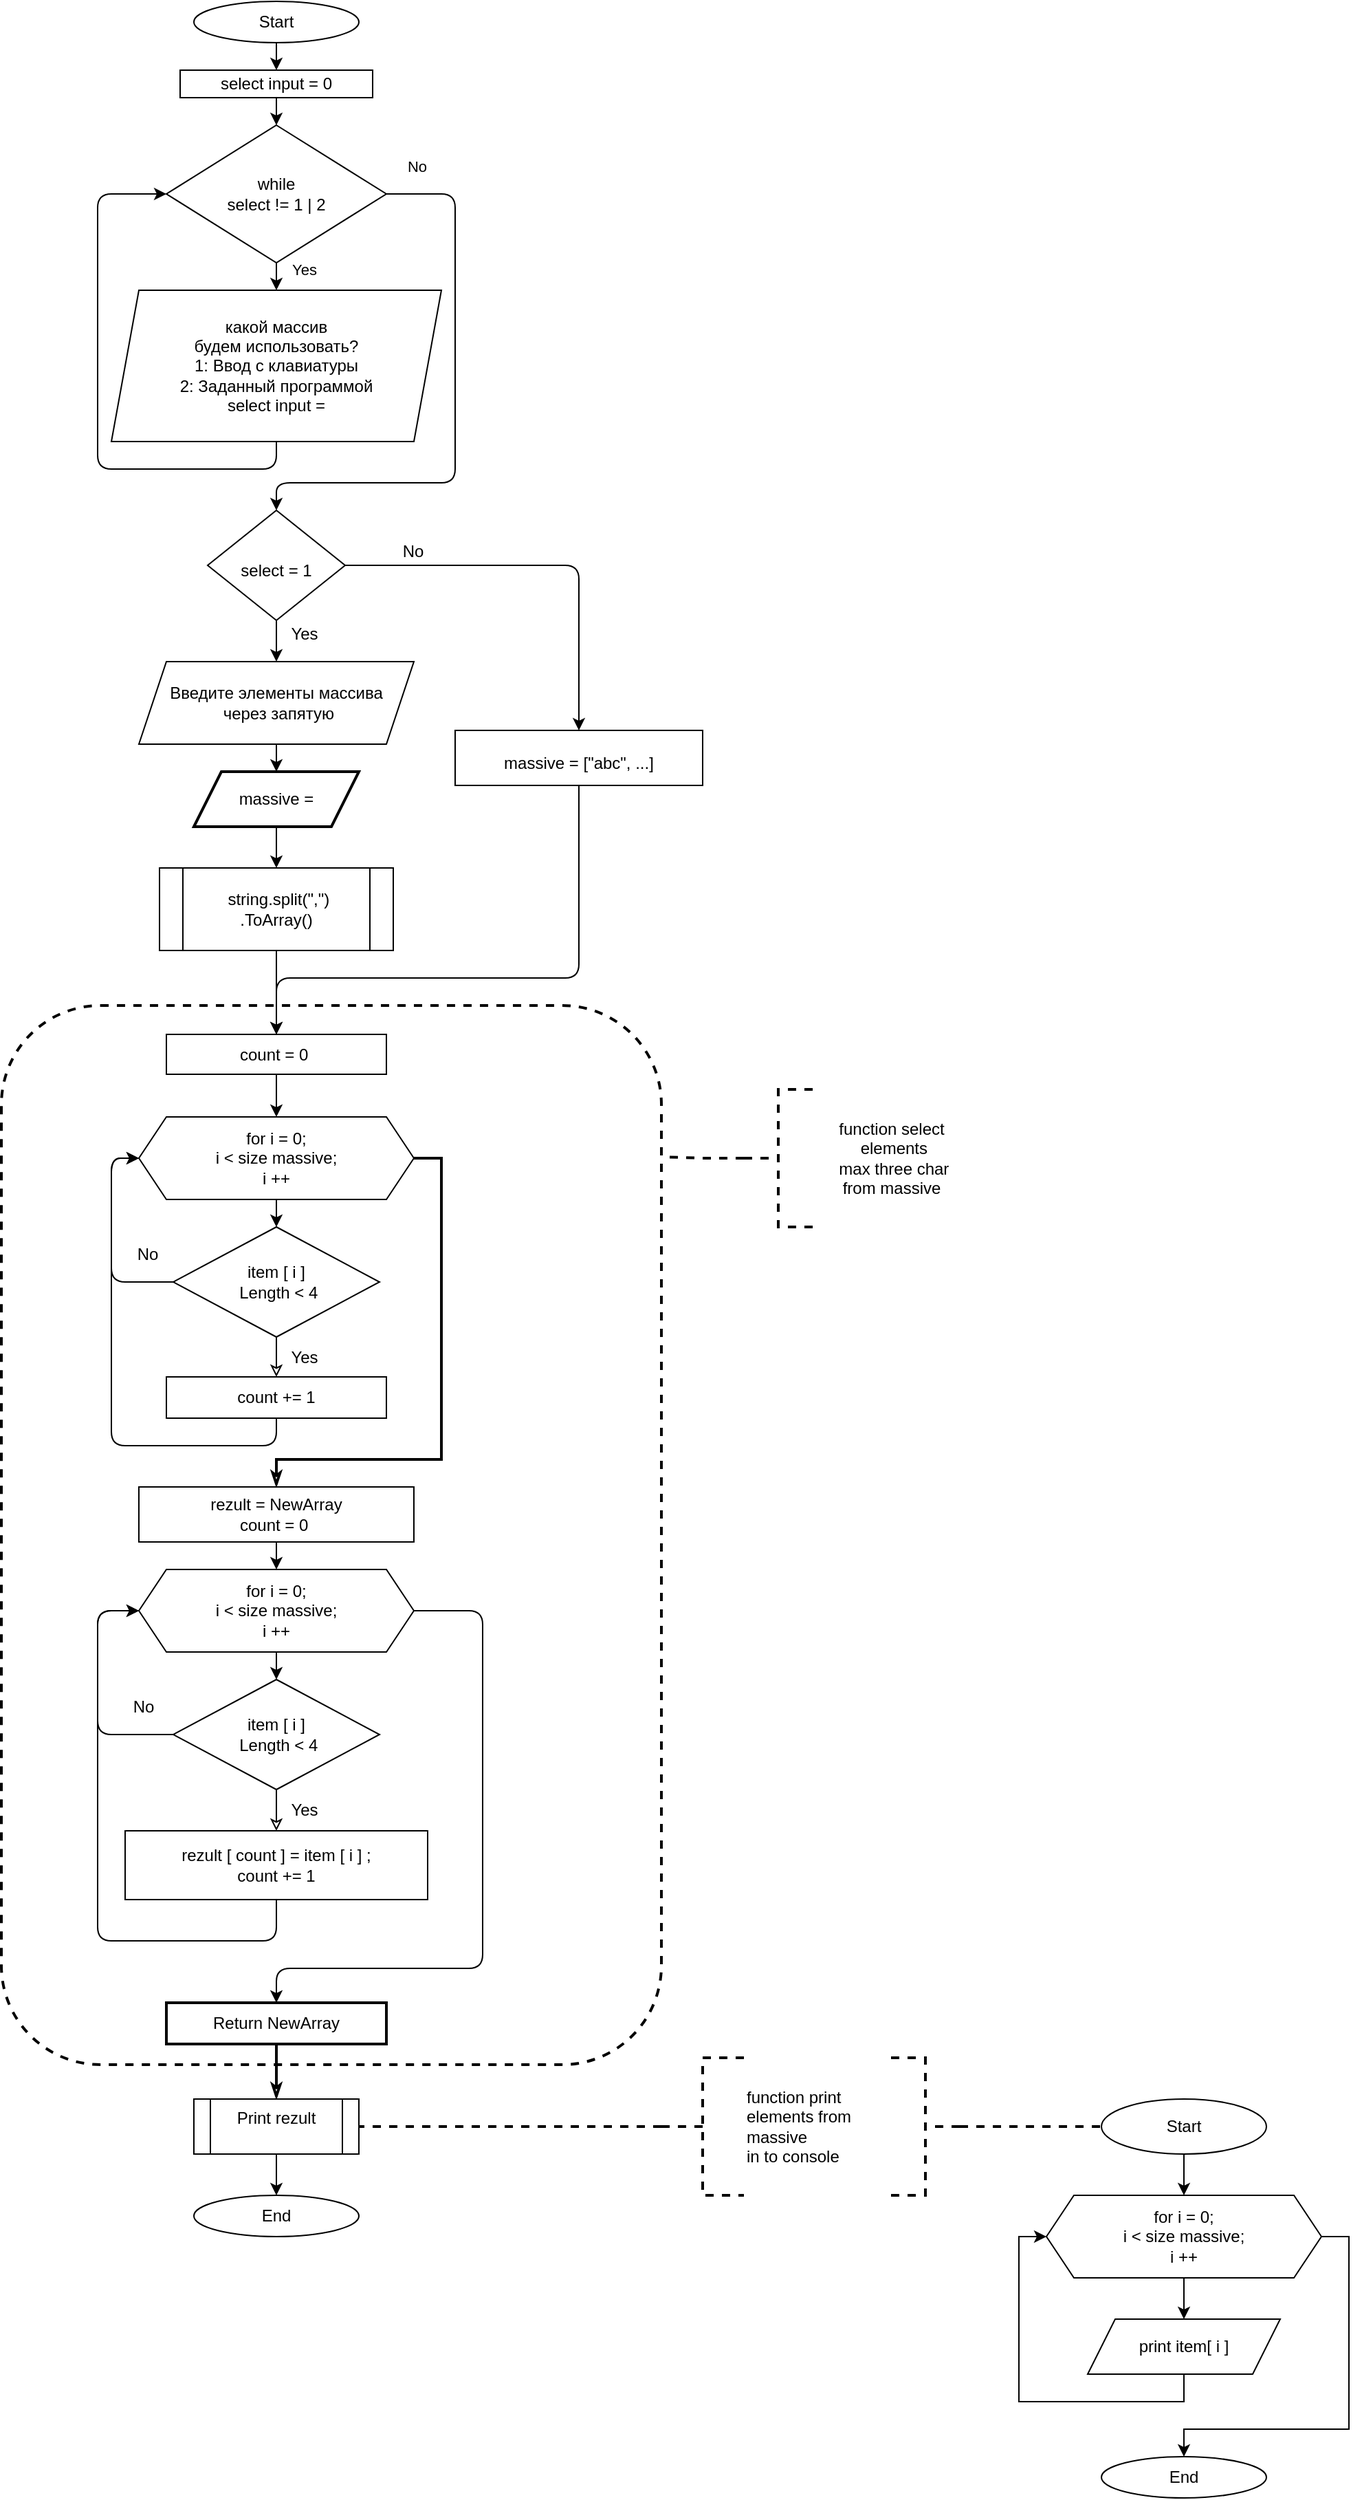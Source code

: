<mxfile>
    <diagram id="CgLSC6A_80A0bIQbenY6" name="Page-1">
        <mxGraphModel dx="381" dy="905" grid="0" gridSize="10" guides="0" tooltips="0" connect="1" arrows="1" fold="1" page="0" pageScale="1" pageWidth="1654" pageHeight="1169" math="0" shadow="0">
            <root>
                <mxCell id="0"/>
                <mxCell id="1" parent="0"/>
                <mxCell id="4" value="" style="edgeStyle=none;html=1;" parent="1" source="2" target="3" edge="1">
                    <mxGeometry relative="1" as="geometry"/>
                </mxCell>
                <mxCell id="2" value="Start" style="ellipse;whiteSpace=wrap;html=1;" parent="1" vertex="1">
                    <mxGeometry x="270" y="-50" width="120" height="30" as="geometry"/>
                </mxCell>
                <mxCell id="7" value="" style="edgeStyle=none;html=1;" parent="1" source="3" target="6" edge="1">
                    <mxGeometry relative="1" as="geometry"/>
                </mxCell>
                <mxCell id="3" value="select input = 0" style="whiteSpace=wrap;html=1;" parent="1" vertex="1">
                    <mxGeometry x="260" width="140" height="20" as="geometry"/>
                </mxCell>
                <mxCell id="9" value="Yes" style="edgeStyle=none;html=1;entryX=0.5;entryY=0;entryDx=0;entryDy=0;" parent="1" source="6" target="8" edge="1">
                    <mxGeometry x="-0.5" y="20" relative="1" as="geometry">
                        <Array as="points">
                            <mxPoint x="330" y="160"/>
                        </Array>
                        <mxPoint as="offset"/>
                    </mxGeometry>
                </mxCell>
                <mxCell id="12" value="No" style="edgeStyle=none;html=1;entryX=0.5;entryY=0;entryDx=0;entryDy=0;" parent="1" source="6" target="17" edge="1">
                    <mxGeometry x="-0.895" y="20" relative="1" as="geometry">
                        <mxPoint x="331.135" y="350.214" as="targetPoint"/>
                        <Array as="points">
                            <mxPoint x="460" y="90"/>
                            <mxPoint x="460" y="300"/>
                            <mxPoint x="330" y="300"/>
                            <mxPoint x="330" y="320"/>
                        </Array>
                        <mxPoint as="offset"/>
                    </mxGeometry>
                </mxCell>
                <mxCell id="6" value="while&lt;br&gt;select != 1 | 2" style="rhombus;whiteSpace=wrap;html=1;" parent="1" vertex="1">
                    <mxGeometry x="250" y="40" width="160" height="100" as="geometry"/>
                </mxCell>
                <mxCell id="15" style="edgeStyle=none;html=1;entryX=0;entryY=0.5;entryDx=0;entryDy=0;" parent="1" source="8" target="6" edge="1">
                    <mxGeometry relative="1" as="geometry">
                        <Array as="points">
                            <mxPoint x="330" y="270"/>
                            <mxPoint x="330" y="290"/>
                            <mxPoint x="200" y="290"/>
                            <mxPoint x="200" y="90"/>
                        </Array>
                    </mxGeometry>
                </mxCell>
                <mxCell id="8" value="какой массив &lt;br&gt;будем использовать?&lt;br&gt;1: Ввод с клавиатуры&lt;br&gt;2: Заданный программой&lt;br&gt;select input =" style="shape=parallelogram;perimeter=parallelogramPerimeter;whiteSpace=wrap;html=1;fixedSize=1;" parent="1" vertex="1">
                    <mxGeometry x="210" y="160" width="240" height="110" as="geometry"/>
                </mxCell>
                <mxCell id="19" value="Yes" style="edgeStyle=none;html=1;fontSize=12;" parent="1" source="17" target="20" edge="1">
                    <mxGeometry x="-0.333" y="20" relative="1" as="geometry">
                        <mxPoint x="330" y="430" as="targetPoint"/>
                        <mxPoint as="offset"/>
                    </mxGeometry>
                </mxCell>
                <mxCell id="22" value="No" style="edgeStyle=none;html=1;fontSize=12;" parent="1" source="17" target="21" edge="1">
                    <mxGeometry x="-0.667" y="10" relative="1" as="geometry">
                        <Array as="points">
                            <mxPoint x="550" y="360"/>
                        </Array>
                        <mxPoint as="offset"/>
                    </mxGeometry>
                </mxCell>
                <mxCell id="17" value="&lt;font style=&quot;font-size: 12px&quot;&gt;select = 1&lt;/font&gt;" style="rhombus;whiteSpace=wrap;html=1;fontSize=20;" parent="1" vertex="1">
                    <mxGeometry x="280" y="320" width="100" height="80" as="geometry"/>
                </mxCell>
                <mxCell id="26" value="" style="edgeStyle=none;html=1;fontSize=12;entryX=0.5;entryY=0;entryDx=0;entryDy=0;" parent="1" source="20" target="K88zhTfSzGPeS8z7BmZC-89" edge="1">
                    <mxGeometry relative="1" as="geometry"/>
                </mxCell>
                <mxCell id="20" value="Введите элементы массива&lt;br&gt;&amp;nbsp;через запятую" style="shape=parallelogram;perimeter=parallelogramPerimeter;whiteSpace=wrap;html=1;fixedSize=1;fontSize=12;" parent="1" vertex="1">
                    <mxGeometry x="230" y="430" width="200" height="60" as="geometry"/>
                </mxCell>
                <mxCell id="31" style="edgeStyle=none;html=1;entryX=0.5;entryY=0;entryDx=0;entryDy=0;fontSize=12;" parent="1" source="21" target="K88zhTfSzGPeS8z7BmZC-101" edge="1">
                    <mxGeometry relative="1" as="geometry">
                        <Array as="points">
                            <mxPoint x="550" y="660"/>
                            <mxPoint x="330" y="660"/>
                        </Array>
                    </mxGeometry>
                </mxCell>
                <mxCell id="21" value="&lt;span style=&quot;font-size: 12px&quot;&gt;massive = [&quot;abc&quot;, ...]&lt;/span&gt;" style="whiteSpace=wrap;html=1;fontSize=20;" parent="1" vertex="1">
                    <mxGeometry x="460" y="480" width="180" height="40" as="geometry"/>
                </mxCell>
                <mxCell id="29" style="edgeStyle=none;html=1;exitX=0.5;exitY=1;exitDx=0;exitDy=0;fontSize=12;entryX=0.5;entryY=0;entryDx=0;entryDy=0;" parent="1" source="K88zhTfSzGPeS8z7BmZC-89" target="K88zhTfSzGPeS8z7BmZC-64" edge="1">
                    <mxGeometry relative="1" as="geometry">
                        <mxPoint x="330" y="690" as="targetPoint"/>
                        <mxPoint x="330" y="550" as="sourcePoint"/>
                    </mxGeometry>
                </mxCell>
                <mxCell id="K88zhTfSzGPeS8z7BmZC-90" style="edgeStyle=orthogonalEdgeStyle;rounded=0;orthogonalLoop=1;jettySize=auto;html=1;exitX=0.5;exitY=1;exitDx=0;exitDy=0;entryX=0.438;entryY=1.029;entryDx=0;entryDy=0;entryPerimeter=0;dashed=1;fontFamily=Helvetica;fontSize=12;fontColor=default;endArrow=none;endFill=0;strokeWidth=2;" parent="1" target="K88zhTfSzGPeS8z7BmZC-89" edge="1">
                    <mxGeometry relative="1" as="geometry">
                        <mxPoint x="330" y="550" as="sourcePoint"/>
                    </mxGeometry>
                </mxCell>
                <mxCell id="39" value="" style="edgeStyle=none;html=1;fontSize=12;exitX=0.5;exitY=1;exitDx=0;exitDy=0;" parent="1" source="QC7-dQoM_Bx-fPZ6owky-67" target="38" edge="1">
                    <mxGeometry relative="1" as="geometry">
                        <mxPoint x="340" y="1515" as="sourcePoint"/>
                    </mxGeometry>
                </mxCell>
                <mxCell id="36" value="rezult = NewArray&lt;br&gt;count = 0&amp;nbsp;" style="rounded=0;whiteSpace=wrap;html=1;fontSize=12;" parent="1" vertex="1">
                    <mxGeometry x="230" y="1030" width="200" height="40" as="geometry"/>
                </mxCell>
                <mxCell id="38" value="End" style="ellipse;whiteSpace=wrap;html=1;" parent="1" vertex="1">
                    <mxGeometry x="270" y="1545" width="120" height="30" as="geometry"/>
                </mxCell>
                <mxCell id="K88zhTfSzGPeS8z7BmZC-117" style="edgeStyle=orthogonalEdgeStyle;rounded=0;orthogonalLoop=1;jettySize=auto;html=1;entryX=1.006;entryY=0.143;entryDx=0;entryDy=0;entryPerimeter=0;dashed=1;fontFamily=Helvetica;fontSize=12;fontColor=default;endArrow=none;endFill=0;strokeWidth=2;" parent="1" source="41" target="59" edge="1">
                    <mxGeometry relative="1" as="geometry"/>
                </mxCell>
                <mxCell id="41" value="" style="strokeWidth=2;html=1;shape=mxgraph.flowchart.annotation_2;align=left;labelPosition=right;pointerEvents=1;fontSize=12;dashed=1;" parent="1" vertex="1">
                    <mxGeometry x="670" y="741" width="50" height="100" as="geometry"/>
                </mxCell>
                <mxCell id="44" value="&lt;span&gt;function select&lt;br&gt;&amp;nbsp;elements&lt;br&gt;&amp;nbsp;max three char &lt;br&gt;from massive&lt;/span&gt;" style="text;html=1;align=center;verticalAlign=middle;resizable=0;points=[];autosize=1;strokeColor=none;fillColor=none;fontSize=12;" parent="1" vertex="1">
                    <mxGeometry x="727" y="761" width="100" height="60" as="geometry"/>
                </mxCell>
                <mxCell id="48" value="" style="edgeStyle=none;html=1;fontSize=12;endArrow=classic;endFill=1;strokeWidth=1;exitX=0.5;exitY=1;exitDx=0;exitDy=0;" parent="1" source="36" target="47" edge="1">
                    <mxGeometry relative="1" as="geometry">
                        <mxPoint x="330" y="1100" as="sourcePoint"/>
                    </mxGeometry>
                </mxCell>
                <mxCell id="50" value="" style="edgeStyle=none;html=1;fontSize=12;endArrow=classic;endFill=1;strokeWidth=1;" parent="1" source="47" target="49" edge="1">
                    <mxGeometry relative="1" as="geometry"/>
                </mxCell>
                <mxCell id="57" value="" style="edgeStyle=none;html=1;fontSize=12;endArrow=classic;endFill=1;strokeWidth=1;entryX=0.5;entryY=0;entryDx=0;entryDy=0;" parent="1" source="47" target="K88zhTfSzGPeS8z7BmZC-97" edge="1">
                    <mxGeometry relative="1" as="geometry">
                        <mxPoint x="330" y="1490.0" as="targetPoint"/>
                        <Array as="points">
                            <mxPoint x="480" y="1120"/>
                            <mxPoint x="480" y="1380"/>
                            <mxPoint x="330" y="1380"/>
                        </Array>
                    </mxGeometry>
                </mxCell>
                <mxCell id="47" value="for i = 0; &lt;br&gt;i &amp;lt; size massive;&lt;br&gt;i ++" style="shape=hexagon;perimeter=hexagonPerimeter2;whiteSpace=wrap;html=1;fixedSize=1;" parent="1" vertex="1">
                    <mxGeometry x="230" y="1090" width="200" height="60" as="geometry"/>
                </mxCell>
                <mxCell id="53" value="No" style="edgeStyle=none;html=1;fontSize=12;endArrow=classic;endFill=1;strokeWidth=1;entryX=0;entryY=0.5;entryDx=0;entryDy=0;" parent="1" source="49" target="47" edge="1">
                    <mxGeometry x="-0.75" y="-20" relative="1" as="geometry">
                        <Array as="points">
                            <mxPoint x="200" y="1210"/>
                            <mxPoint x="200" y="1120"/>
                        </Array>
                        <mxPoint as="offset"/>
                        <mxPoint x="230" y="1160" as="targetPoint"/>
                    </mxGeometry>
                </mxCell>
                <mxCell id="49" value="item [ i ]&lt;br&gt;&amp;nbsp;Length &amp;lt; 4" style="rhombus;whiteSpace=wrap;html=1;" parent="1" vertex="1">
                    <mxGeometry x="255" y="1170" width="150" height="80" as="geometry"/>
                </mxCell>
                <mxCell id="54" style="edgeStyle=none;html=1;fontSize=12;endArrow=classic;endFill=1;strokeWidth=1;entryX=0;entryY=0.5;entryDx=0;entryDy=0;" parent="1" source="51" target="47" edge="1">
                    <mxGeometry relative="1" as="geometry">
                        <Array as="points">
                            <mxPoint x="330" y="1360"/>
                            <mxPoint x="200" y="1360"/>
                            <mxPoint x="200" y="1120"/>
                        </Array>
                        <mxPoint x="220" y="1080" as="targetPoint"/>
                    </mxGeometry>
                </mxCell>
                <mxCell id="51" value="rezult [ count ] = item [ i ] ;&lt;br&gt;count += 1" style="whiteSpace=wrap;html=1;" parent="1" vertex="1">
                    <mxGeometry x="220" y="1280" width="220" height="50" as="geometry"/>
                </mxCell>
                <mxCell id="59" value="" style="rounded=1;whiteSpace=wrap;html=1;dashed=1;fontSize=12;fillColor=none;strokeWidth=2;shadow=0;" parent="1" vertex="1">
                    <mxGeometry x="130" y="680" width="480" height="770" as="geometry"/>
                </mxCell>
                <mxCell id="61" value="Yes" style="edgeStyle=none;html=1;fontSize=12;endArrow=classic;endFill=0;strokeWidth=1;entryX=0.5;entryY=0;entryDx=0;entryDy=0;" parent="1" source="49" target="51" edge="1">
                    <mxGeometry y="20" relative="1" as="geometry">
                        <mxPoint x="330" y="1240" as="sourcePoint"/>
                        <mxPoint x="330" y="1271.5" as="targetPoint"/>
                        <mxPoint as="offset"/>
                    </mxGeometry>
                </mxCell>
                <mxCell id="QC7-dQoM_Bx-fPZ6owky-67" value="&lt;span style=&quot;&quot;&gt;Print rezult&lt;/span&gt;" style="shape=process;whiteSpace=wrap;html=1;backgroundOutline=1;verticalAlign=top;rounded=1;arcSize=0;" parent="1" vertex="1">
                    <mxGeometry x="270" y="1475" width="120" height="40" as="geometry"/>
                </mxCell>
                <mxCell id="K88zhTfSzGPeS8z7BmZC-116" style="edgeStyle=orthogonalEdgeStyle;rounded=0;orthogonalLoop=1;jettySize=auto;html=1;entryX=1;entryY=0.5;entryDx=0;entryDy=0;fontFamily=Helvetica;fontSize=12;fontColor=default;endArrow=none;endFill=0;strokeWidth=2;dashed=1;" parent="1" source="QC7-dQoM_Bx-fPZ6owky-69" target="QC7-dQoM_Bx-fPZ6owky-67" edge="1">
                    <mxGeometry relative="1" as="geometry"/>
                </mxCell>
                <mxCell id="QC7-dQoM_Bx-fPZ6owky-69" value="function print&lt;br&gt;elements from&lt;br&gt;massive &lt;br&gt;in to console" style="strokeWidth=2;html=1;shape=mxgraph.flowchart.annotation_2;align=left;labelPosition=right;pointerEvents=1;dashed=1;" parent="1" vertex="1">
                    <mxGeometry x="610" y="1445" width="60" height="100" as="geometry"/>
                </mxCell>
                <mxCell id="K88zhTfSzGPeS8z7BmZC-88" style="edgeStyle=orthogonalEdgeStyle;rounded=0;orthogonalLoop=1;jettySize=auto;html=1;dashed=1;fontFamily=Helvetica;fontSize=12;fontColor=default;endArrow=none;endFill=0;strokeWidth=2;entryX=0;entryY=0.5;entryDx=0;entryDy=0;" parent="1" source="QC7-dQoM_Bx-fPZ6owky-70" target="QC7-dQoM_Bx-fPZ6owky-71" edge="1">
                    <mxGeometry relative="1" as="geometry">
                        <mxPoint x="950" y="1340" as="targetPoint"/>
                    </mxGeometry>
                </mxCell>
                <mxCell id="QC7-dQoM_Bx-fPZ6owky-70" value="" style="strokeWidth=2;html=1;shape=mxgraph.flowchart.annotation_2;align=left;labelPosition=right;pointerEvents=1;direction=west;dashed=1;" parent="1" vertex="1">
                    <mxGeometry x="777" y="1445" width="50" height="100" as="geometry"/>
                </mxCell>
                <mxCell id="QC7-dQoM_Bx-fPZ6owky-73" style="edgeStyle=orthogonalEdgeStyle;rounded=0;orthogonalLoop=1;jettySize=auto;html=1;entryX=0.5;entryY=0;entryDx=0;entryDy=0;" parent="1" source="QC7-dQoM_Bx-fPZ6owky-71" target="QC7-dQoM_Bx-fPZ6owky-72" edge="1">
                    <mxGeometry relative="1" as="geometry">
                        <mxPoint x="990" y="1536" as="targetPoint"/>
                    </mxGeometry>
                </mxCell>
                <mxCell id="QC7-dQoM_Bx-fPZ6owky-71" value="Start" style="ellipse;whiteSpace=wrap;html=1;" parent="1" vertex="1">
                    <mxGeometry x="930" y="1475" width="120" height="40" as="geometry"/>
                </mxCell>
                <mxCell id="QC7-dQoM_Bx-fPZ6owky-77" value="" style="edgeStyle=orthogonalEdgeStyle;rounded=0;orthogonalLoop=1;jettySize=auto;html=1;" parent="1" source="QC7-dQoM_Bx-fPZ6owky-72" target="QC7-dQoM_Bx-fPZ6owky-76" edge="1">
                    <mxGeometry relative="1" as="geometry"/>
                </mxCell>
                <mxCell id="QC7-dQoM_Bx-fPZ6owky-72" value="for i = 0; &lt;br&gt;i &amp;lt; size massive;&lt;br&gt;i ++" style="shape=hexagon;perimeter=hexagonPerimeter2;whiteSpace=wrap;html=1;fixedSize=1;" parent="1" vertex="1">
                    <mxGeometry x="890" y="1545" width="200" height="60" as="geometry"/>
                </mxCell>
                <mxCell id="QC7-dQoM_Bx-fPZ6owky-78" style="edgeStyle=orthogonalEdgeStyle;rounded=0;orthogonalLoop=1;jettySize=auto;html=1;entryX=0;entryY=0.5;entryDx=0;entryDy=0;" parent="1" source="QC7-dQoM_Bx-fPZ6owky-76" target="QC7-dQoM_Bx-fPZ6owky-72" edge="1">
                    <mxGeometry relative="1" as="geometry">
                        <Array as="points">
                            <mxPoint x="990" y="1695"/>
                            <mxPoint x="870" y="1695"/>
                            <mxPoint x="870" y="1575"/>
                        </Array>
                    </mxGeometry>
                </mxCell>
                <mxCell id="QC7-dQoM_Bx-fPZ6owky-82" style="edgeStyle=orthogonalEdgeStyle;rounded=0;orthogonalLoop=1;jettySize=auto;html=1;exitX=1;exitY=0.5;exitDx=0;exitDy=0;entryX=0.5;entryY=0;entryDx=0;entryDy=0;" parent="1" source="QC7-dQoM_Bx-fPZ6owky-72" target="QC7-dQoM_Bx-fPZ6owky-80" edge="1">
                    <mxGeometry relative="1" as="geometry">
                        <mxPoint x="1120" y="1765" as="targetPoint"/>
                        <Array as="points">
                            <mxPoint x="1110" y="1575"/>
                            <mxPoint x="1110" y="1715"/>
                            <mxPoint x="990" y="1715"/>
                        </Array>
                    </mxGeometry>
                </mxCell>
                <mxCell id="QC7-dQoM_Bx-fPZ6owky-76" value="print item[ i ]" style="shape=parallelogram;perimeter=parallelogramPerimeter;whiteSpace=wrap;html=1;fixedSize=1;" parent="1" vertex="1">
                    <mxGeometry x="920" y="1635" width="140" height="40" as="geometry"/>
                </mxCell>
                <mxCell id="QC7-dQoM_Bx-fPZ6owky-80" value="End" style="ellipse;whiteSpace=wrap;html=1;" parent="1" vertex="1">
                    <mxGeometry x="930" y="1735" width="120" height="30" as="geometry"/>
                </mxCell>
                <mxCell id="K88zhTfSzGPeS8z7BmZC-65" style="edgeStyle=orthogonalEdgeStyle;rounded=0;orthogonalLoop=1;jettySize=auto;html=1;entryX=0.5;entryY=0;entryDx=0;entryDy=0;" parent="1" source="K88zhTfSzGPeS8z7BmZC-64" target="K88zhTfSzGPeS8z7BmZC-101" edge="1">
                    <mxGeometry relative="1" as="geometry"/>
                </mxCell>
                <mxCell id="K88zhTfSzGPeS8z7BmZC-64" value="&lt;span style=&quot;&quot;&gt;&amp;nbsp;string.split(&quot;,&quot;)&lt;/span&gt;&lt;br style=&quot;&quot;&gt;&lt;span style=&quot;&quot;&gt;.ToArray()&lt;/span&gt;" style="shape=process;whiteSpace=wrap;html=1;backgroundOutline=1;" parent="1" vertex="1">
                    <mxGeometry x="245" y="580" width="170" height="60" as="geometry"/>
                </mxCell>
                <mxCell id="K88zhTfSzGPeS8z7BmZC-89" value="&lt;span style=&quot;&quot;&gt;massive =&lt;/span&gt;" style="shape=parallelogram;perimeter=parallelogramPerimeter;whiteSpace=wrap;html=1;fixedSize=1;pointerEvents=1;fontFamily=Helvetica;fontSize=12;fontColor=default;strokeColor=default;strokeWidth=2;fillColor=default;" parent="1" vertex="1">
                    <mxGeometry x="270" y="510" width="120" height="40" as="geometry"/>
                </mxCell>
                <mxCell id="K88zhTfSzGPeS8z7BmZC-98" style="edgeStyle=orthogonalEdgeStyle;rounded=0;orthogonalLoop=1;jettySize=auto;html=1;entryX=0.5;entryY=0;entryDx=0;entryDy=0;fontFamily=Helvetica;fontSize=12;fontColor=default;endArrow=classicThin;endFill=0;strokeWidth=2;" parent="1" source="K88zhTfSzGPeS8z7BmZC-97" target="QC7-dQoM_Bx-fPZ6owky-67" edge="1">
                    <mxGeometry relative="1" as="geometry"/>
                </mxCell>
                <mxCell id="K88zhTfSzGPeS8z7BmZC-97" value="Return NewArray" style="rounded=0;whiteSpace=wrap;html=1;pointerEvents=1;fontFamily=Helvetica;fontSize=12;fontColor=default;strokeColor=default;strokeWidth=2;fillColor=default;" parent="1" vertex="1">
                    <mxGeometry x="250" y="1405" width="160" height="30" as="geometry"/>
                </mxCell>
                <mxCell id="K88zhTfSzGPeS8z7BmZC-101" value="count = 0&amp;nbsp;" style="rounded=0;whiteSpace=wrap;html=1;fontSize=12;" parent="1" vertex="1">
                    <mxGeometry x="250" y="701" width="160" height="29" as="geometry"/>
                </mxCell>
                <mxCell id="K88zhTfSzGPeS8z7BmZC-102" value="" style="edgeStyle=none;html=1;fontSize=12;endArrow=classic;endFill=1;strokeWidth=1;exitX=0.5;exitY=1;exitDx=0;exitDy=0;" parent="1" source="K88zhTfSzGPeS8z7BmZC-101" target="K88zhTfSzGPeS8z7BmZC-104" edge="1">
                    <mxGeometry relative="1" as="geometry">
                        <mxPoint x="330" y="771" as="sourcePoint"/>
                    </mxGeometry>
                </mxCell>
                <mxCell id="K88zhTfSzGPeS8z7BmZC-103" value="" style="edgeStyle=none;html=1;fontSize=12;endArrow=classic;endFill=1;strokeWidth=1;" parent="1" source="K88zhTfSzGPeS8z7BmZC-104" target="K88zhTfSzGPeS8z7BmZC-107" edge="1">
                    <mxGeometry relative="1" as="geometry"/>
                </mxCell>
                <mxCell id="K88zhTfSzGPeS8z7BmZC-115" style="edgeStyle=orthogonalEdgeStyle;rounded=0;orthogonalLoop=1;jettySize=auto;html=1;exitX=1;exitY=0.5;exitDx=0;exitDy=0;entryX=0.5;entryY=0;entryDx=0;entryDy=0;fontFamily=Helvetica;fontSize=12;fontColor=default;endArrow=classicThin;endFill=0;strokeWidth=2;" parent="1" source="K88zhTfSzGPeS8z7BmZC-104" target="36" edge="1">
                    <mxGeometry relative="1" as="geometry">
                        <Array as="points">
                            <mxPoint x="450" y="791"/>
                            <mxPoint x="450" y="1010"/>
                            <mxPoint x="330" y="1010"/>
                        </Array>
                    </mxGeometry>
                </mxCell>
                <mxCell id="K88zhTfSzGPeS8z7BmZC-104" value="for i = 0; &lt;br&gt;i &amp;lt; size massive;&lt;br&gt;i ++" style="shape=hexagon;perimeter=hexagonPerimeter2;whiteSpace=wrap;html=1;fixedSize=1;" parent="1" vertex="1">
                    <mxGeometry x="230" y="761" width="200" height="60" as="geometry"/>
                </mxCell>
                <mxCell id="K88zhTfSzGPeS8z7BmZC-106" value="No" style="edgeStyle=none;html=1;fontSize=12;endArrow=classic;endFill=1;strokeWidth=1;entryX=0;entryY=0.5;entryDx=0;entryDy=0;" parent="1" source="K88zhTfSzGPeS8z7BmZC-107" target="K88zhTfSzGPeS8z7BmZC-104" edge="1">
                    <mxGeometry x="-0.75" y="-20" relative="1" as="geometry">
                        <Array as="points">
                            <mxPoint x="210" y="881"/>
                            <mxPoint x="210" y="791"/>
                        </Array>
                        <mxPoint as="offset"/>
                        <mxPoint x="230" y="831" as="targetPoint"/>
                    </mxGeometry>
                </mxCell>
                <mxCell id="K88zhTfSzGPeS8z7BmZC-107" value="item [ i ]&lt;br&gt;&amp;nbsp;Length &amp;lt; 4" style="rhombus;whiteSpace=wrap;html=1;" parent="1" vertex="1">
                    <mxGeometry x="255" y="841" width="150" height="80" as="geometry"/>
                </mxCell>
                <mxCell id="K88zhTfSzGPeS8z7BmZC-108" style="edgeStyle=none;html=1;fontSize=12;endArrow=classic;endFill=1;strokeWidth=1;entryX=0;entryY=0.5;entryDx=0;entryDy=0;" parent="1" source="K88zhTfSzGPeS8z7BmZC-109" target="K88zhTfSzGPeS8z7BmZC-104" edge="1">
                    <mxGeometry relative="1" as="geometry">
                        <Array as="points">
                            <mxPoint x="330" y="1000"/>
                            <mxPoint x="210" y="1000"/>
                            <mxPoint x="210" y="791"/>
                        </Array>
                        <mxPoint x="220" y="751" as="targetPoint"/>
                    </mxGeometry>
                </mxCell>
                <mxCell id="K88zhTfSzGPeS8z7BmZC-109" value="count += 1" style="whiteSpace=wrap;html=1;" parent="1" vertex="1">
                    <mxGeometry x="250" y="950" width="160" height="30" as="geometry"/>
                </mxCell>
                <mxCell id="K88zhTfSzGPeS8z7BmZC-112" value="Yes" style="edgeStyle=none;html=1;fontSize=12;endArrow=classic;endFill=0;strokeWidth=1;entryX=0.5;entryY=0;entryDx=0;entryDy=0;" parent="1" source="K88zhTfSzGPeS8z7BmZC-107" target="K88zhTfSzGPeS8z7BmZC-109" edge="1">
                    <mxGeometry y="20" relative="1" as="geometry">
                        <mxPoint x="330" y="911" as="sourcePoint"/>
                        <mxPoint x="330" y="942.5" as="targetPoint"/>
                        <mxPoint as="offset"/>
                    </mxGeometry>
                </mxCell>
            </root>
        </mxGraphModel>
    </diagram>
</mxfile>
